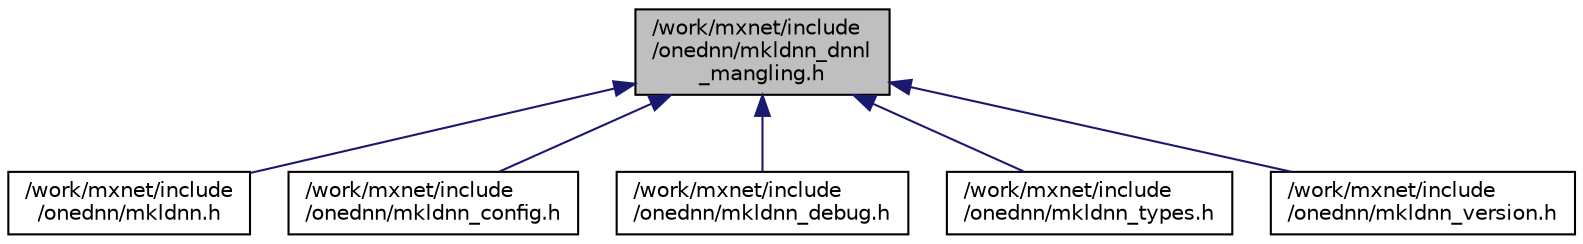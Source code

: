 digraph "/work/mxnet/include/onednn/mkldnn_dnnl_mangling.h"
{
 // LATEX_PDF_SIZE
  edge [fontname="Helvetica",fontsize="10",labelfontname="Helvetica",labelfontsize="10"];
  node [fontname="Helvetica",fontsize="10",shape=record];
  Node1 [label="/work/mxnet/include\l/onednn/mkldnn_dnnl\l_mangling.h",height=0.2,width=0.4,color="black", fillcolor="grey75", style="filled", fontcolor="black",tooltip=" "];
  Node1 -> Node2 [dir="back",color="midnightblue",fontsize="10",style="solid",fontname="Helvetica"];
  Node2 [label="/work/mxnet/include\l/onednn/mkldnn.h",height=0.2,width=0.4,color="black", fillcolor="white", style="filled",URL="$mkldnn_8h.html",tooltip=" "];
  Node1 -> Node3 [dir="back",color="midnightblue",fontsize="10",style="solid",fontname="Helvetica"];
  Node3 [label="/work/mxnet/include\l/onednn/mkldnn_config.h",height=0.2,width=0.4,color="black", fillcolor="white", style="filled",URL="$mkldnn__config_8h.html",tooltip=" "];
  Node1 -> Node4 [dir="back",color="midnightblue",fontsize="10",style="solid",fontname="Helvetica"];
  Node4 [label="/work/mxnet/include\l/onednn/mkldnn_debug.h",height=0.2,width=0.4,color="black", fillcolor="white", style="filled",URL="$mkldnn__debug_8h.html",tooltip=" "];
  Node1 -> Node5 [dir="back",color="midnightblue",fontsize="10",style="solid",fontname="Helvetica"];
  Node5 [label="/work/mxnet/include\l/onednn/mkldnn_types.h",height=0.2,width=0.4,color="black", fillcolor="white", style="filled",URL="$mkldnn__types_8h.html",tooltip=" "];
  Node1 -> Node6 [dir="back",color="midnightblue",fontsize="10",style="solid",fontname="Helvetica"];
  Node6 [label="/work/mxnet/include\l/onednn/mkldnn_version.h",height=0.2,width=0.4,color="black", fillcolor="white", style="filled",URL="$mkldnn__version_8h.html",tooltip=" "];
}

